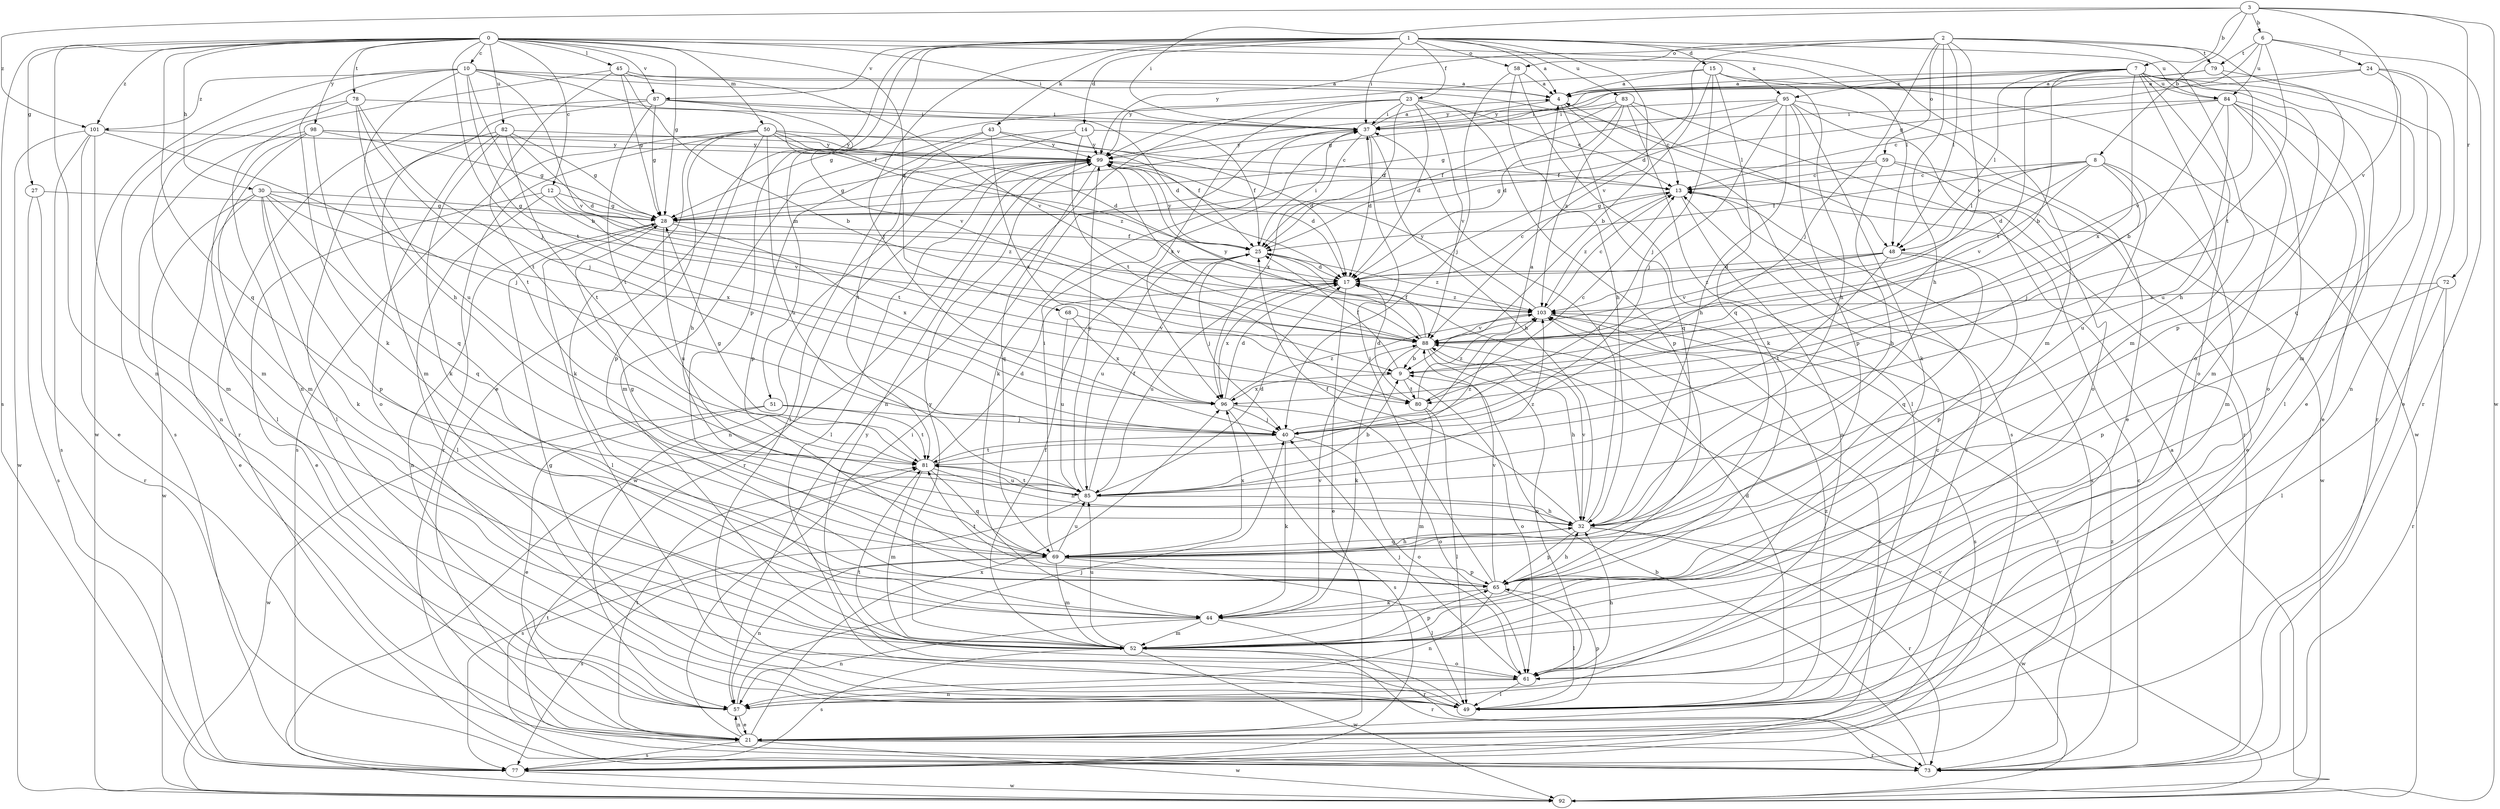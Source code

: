 strict digraph  {
0;
1;
2;
3;
4;
6;
7;
8;
9;
10;
12;
13;
14;
15;
17;
21;
23;
24;
25;
27;
28;
30;
32;
37;
40;
43;
44;
45;
48;
49;
50;
51;
52;
57;
58;
59;
61;
65;
68;
69;
72;
73;
77;
78;
79;
80;
81;
82;
83;
84;
85;
87;
88;
92;
95;
96;
98;
99;
101;
103;
0 -> 10  [label=c];
0 -> 12  [label=c];
0 -> 27  [label=g];
0 -> 28  [label=g];
0 -> 30  [label=h];
0 -> 37  [label=i];
0 -> 40  [label=j];
0 -> 45  [label=l];
0 -> 48  [label=l];
0 -> 50  [label=m];
0 -> 57  [label=n];
0 -> 68  [label=q];
0 -> 69  [label=q];
0 -> 77  [label=s];
0 -> 78  [label=t];
0 -> 82  [label=u];
0 -> 87  [label=v];
0 -> 95  [label=x];
0 -> 98  [label=y];
0 -> 101  [label=z];
1 -> 4  [label=a];
1 -> 14  [label=d];
1 -> 15  [label=d];
1 -> 21  [label=e];
1 -> 23  [label=f];
1 -> 37  [label=i];
1 -> 40  [label=j];
1 -> 43  [label=k];
1 -> 51  [label=m];
1 -> 52  [label=m];
1 -> 58  [label=o];
1 -> 65  [label=p];
1 -> 83  [label=u];
1 -> 84  [label=u];
1 -> 87  [label=v];
1 -> 88  [label=v];
2 -> 17  [label=d];
2 -> 32  [label=h];
2 -> 40  [label=j];
2 -> 48  [label=l];
2 -> 52  [label=m];
2 -> 58  [label=o];
2 -> 59  [label=o];
2 -> 61  [label=o];
2 -> 79  [label=t];
2 -> 88  [label=v];
2 -> 99  [label=y];
3 -> 6  [label=b];
3 -> 7  [label=b];
3 -> 8  [label=b];
3 -> 37  [label=i];
3 -> 72  [label=r];
3 -> 88  [label=v];
3 -> 92  [label=w];
3 -> 101  [label=z];
4 -> 37  [label=i];
4 -> 69  [label=q];
4 -> 77  [label=s];
6 -> 24  [label=f];
6 -> 28  [label=g];
6 -> 73  [label=r];
6 -> 79  [label=t];
6 -> 80  [label=t];
6 -> 84  [label=u];
7 -> 4  [label=a];
7 -> 9  [label=b];
7 -> 21  [label=e];
7 -> 28  [label=g];
7 -> 32  [label=h];
7 -> 48  [label=l];
7 -> 52  [label=m];
7 -> 61  [label=o];
7 -> 65  [label=p];
7 -> 80  [label=t];
7 -> 84  [label=u];
7 -> 95  [label=x];
7 -> 96  [label=x];
8 -> 13  [label=c];
8 -> 17  [label=d];
8 -> 25  [label=f];
8 -> 40  [label=j];
8 -> 48  [label=l];
8 -> 52  [label=m];
8 -> 85  [label=u];
8 -> 88  [label=v];
9 -> 25  [label=f];
9 -> 61  [label=o];
9 -> 80  [label=t];
9 -> 96  [label=x];
10 -> 4  [label=a];
10 -> 9  [label=b];
10 -> 25  [label=f];
10 -> 32  [label=h];
10 -> 44  [label=k];
10 -> 48  [label=l];
10 -> 80  [label=t];
10 -> 88  [label=v];
10 -> 92  [label=w];
10 -> 101  [label=z];
12 -> 21  [label=e];
12 -> 28  [label=g];
12 -> 49  [label=l];
12 -> 80  [label=t];
12 -> 103  [label=z];
13 -> 28  [label=g];
13 -> 61  [label=o];
13 -> 77  [label=s];
13 -> 103  [label=z];
14 -> 25  [label=f];
14 -> 49  [label=l];
14 -> 80  [label=t];
14 -> 81  [label=t];
14 -> 99  [label=y];
15 -> 4  [label=a];
15 -> 9  [label=b];
15 -> 32  [label=h];
15 -> 40  [label=j];
15 -> 69  [label=q];
15 -> 92  [label=w];
15 -> 99  [label=y];
17 -> 13  [label=c];
17 -> 21  [label=e];
17 -> 85  [label=u];
17 -> 96  [label=x];
17 -> 103  [label=z];
21 -> 37  [label=i];
21 -> 57  [label=n];
21 -> 73  [label=r];
21 -> 77  [label=s];
21 -> 81  [label=t];
21 -> 92  [label=w];
21 -> 96  [label=x];
23 -> 13  [label=c];
23 -> 17  [label=d];
23 -> 25  [label=f];
23 -> 28  [label=g];
23 -> 37  [label=i];
23 -> 57  [label=n];
23 -> 65  [label=p];
23 -> 88  [label=v];
23 -> 96  [label=x];
24 -> 4  [label=a];
24 -> 21  [label=e];
24 -> 57  [label=n];
24 -> 69  [label=q];
24 -> 99  [label=y];
25 -> 17  [label=d];
25 -> 37  [label=i];
25 -> 40  [label=j];
25 -> 85  [label=u];
25 -> 99  [label=y];
25 -> 103  [label=z];
27 -> 28  [label=g];
27 -> 73  [label=r];
27 -> 77  [label=s];
28 -> 25  [label=f];
28 -> 49  [label=l];
28 -> 57  [label=n];
28 -> 85  [label=u];
28 -> 96  [label=x];
30 -> 21  [label=e];
30 -> 28  [label=g];
30 -> 44  [label=k];
30 -> 65  [label=p];
30 -> 69  [label=q];
30 -> 88  [label=v];
30 -> 92  [label=w];
30 -> 96  [label=x];
32 -> 25  [label=f];
32 -> 37  [label=i];
32 -> 65  [label=p];
32 -> 69  [label=q];
32 -> 73  [label=r];
32 -> 88  [label=v];
32 -> 92  [label=w];
37 -> 4  [label=a];
37 -> 17  [label=d];
37 -> 32  [label=h];
37 -> 44  [label=k];
37 -> 96  [label=x];
37 -> 99  [label=y];
40 -> 4  [label=a];
40 -> 44  [label=k];
40 -> 61  [label=o];
40 -> 81  [label=t];
43 -> 17  [label=d];
43 -> 52  [label=m];
43 -> 65  [label=p];
43 -> 96  [label=x];
43 -> 99  [label=y];
44 -> 52  [label=m];
44 -> 57  [label=n];
44 -> 73  [label=r];
44 -> 88  [label=v];
45 -> 4  [label=a];
45 -> 9  [label=b];
45 -> 28  [label=g];
45 -> 57  [label=n];
45 -> 81  [label=t];
45 -> 88  [label=v];
48 -> 17  [label=d];
48 -> 65  [label=p];
48 -> 69  [label=q];
48 -> 81  [label=t];
48 -> 88  [label=v];
48 -> 103  [label=z];
49 -> 13  [label=c];
49 -> 17  [label=d];
49 -> 28  [label=g];
49 -> 65  [label=p];
49 -> 99  [label=y];
49 -> 103  [label=z];
50 -> 17  [label=d];
50 -> 25  [label=f];
50 -> 32  [label=h];
50 -> 44  [label=k];
50 -> 65  [label=p];
50 -> 73  [label=r];
50 -> 77  [label=s];
50 -> 85  [label=u];
50 -> 99  [label=y];
50 -> 103  [label=z];
51 -> 21  [label=e];
51 -> 40  [label=j];
51 -> 81  [label=t];
51 -> 92  [label=w];
52 -> 25  [label=f];
52 -> 61  [label=o];
52 -> 65  [label=p];
52 -> 73  [label=r];
52 -> 77  [label=s];
52 -> 85  [label=u];
52 -> 92  [label=w];
52 -> 99  [label=y];
57 -> 13  [label=c];
57 -> 21  [label=e];
57 -> 40  [label=j];
58 -> 4  [label=a];
58 -> 32  [label=h];
58 -> 40  [label=j];
58 -> 44  [label=k];
59 -> 13  [label=c];
59 -> 21  [label=e];
59 -> 28  [label=g];
59 -> 32  [label=h];
59 -> 92  [label=w];
61 -> 32  [label=h];
61 -> 40  [label=j];
61 -> 49  [label=l];
61 -> 57  [label=n];
61 -> 81  [label=t];
65 -> 32  [label=h];
65 -> 37  [label=i];
65 -> 44  [label=k];
65 -> 49  [label=l];
65 -> 57  [label=n];
65 -> 81  [label=t];
65 -> 88  [label=v];
68 -> 85  [label=u];
68 -> 88  [label=v];
68 -> 96  [label=x];
69 -> 28  [label=g];
69 -> 32  [label=h];
69 -> 37  [label=i];
69 -> 49  [label=l];
69 -> 52  [label=m];
69 -> 57  [label=n];
69 -> 65  [label=p];
69 -> 77  [label=s];
69 -> 85  [label=u];
69 -> 96  [label=x];
72 -> 49  [label=l];
72 -> 65  [label=p];
72 -> 73  [label=r];
72 -> 103  [label=z];
73 -> 9  [label=b];
73 -> 13  [label=c];
73 -> 81  [label=t];
73 -> 103  [label=z];
77 -> 92  [label=w];
77 -> 103  [label=z];
78 -> 37  [label=i];
78 -> 40  [label=j];
78 -> 52  [label=m];
78 -> 77  [label=s];
78 -> 81  [label=t];
78 -> 85  [label=u];
79 -> 4  [label=a];
79 -> 73  [label=r];
79 -> 88  [label=v];
79 -> 99  [label=y];
80 -> 13  [label=c];
80 -> 17  [label=d];
80 -> 49  [label=l];
80 -> 52  [label=m];
80 -> 103  [label=z];
81 -> 17  [label=d];
81 -> 28  [label=g];
81 -> 32  [label=h];
81 -> 52  [label=m];
81 -> 69  [label=q];
81 -> 85  [label=u];
81 -> 103  [label=z];
82 -> 17  [label=d];
82 -> 28  [label=g];
82 -> 44  [label=k];
82 -> 49  [label=l];
82 -> 61  [label=o];
82 -> 81  [label=t];
82 -> 99  [label=y];
83 -> 13  [label=c];
83 -> 17  [label=d];
83 -> 25  [label=f];
83 -> 37  [label=i];
83 -> 49  [label=l];
83 -> 73  [label=r];
83 -> 103  [label=z];
84 -> 9  [label=b];
84 -> 13  [label=c];
84 -> 21  [label=e];
84 -> 37  [label=i];
84 -> 49  [label=l];
84 -> 52  [label=m];
84 -> 61  [label=o];
84 -> 85  [label=u];
85 -> 9  [label=b];
85 -> 17  [label=d];
85 -> 25  [label=f];
85 -> 32  [label=h];
85 -> 77  [label=s];
85 -> 81  [label=t];
85 -> 99  [label=y];
85 -> 103  [label=z];
87 -> 17  [label=d];
87 -> 28  [label=g];
87 -> 37  [label=i];
87 -> 52  [label=m];
87 -> 73  [label=r];
87 -> 81  [label=t];
87 -> 88  [label=v];
88 -> 9  [label=b];
88 -> 25  [label=f];
88 -> 32  [label=h];
88 -> 44  [label=k];
88 -> 61  [label=o];
88 -> 99  [label=y];
92 -> 4  [label=a];
92 -> 88  [label=v];
95 -> 21  [label=e];
95 -> 25  [label=f];
95 -> 28  [label=g];
95 -> 32  [label=h];
95 -> 37  [label=i];
95 -> 40  [label=j];
95 -> 44  [label=k];
95 -> 61  [label=o];
95 -> 65  [label=p];
96 -> 17  [label=d];
96 -> 40  [label=j];
96 -> 61  [label=o];
96 -> 77  [label=s];
96 -> 103  [label=z];
98 -> 13  [label=c];
98 -> 28  [label=g];
98 -> 49  [label=l];
98 -> 52  [label=m];
98 -> 57  [label=n];
98 -> 69  [label=q];
98 -> 99  [label=y];
99 -> 13  [label=c];
99 -> 17  [label=d];
99 -> 28  [label=g];
99 -> 49  [label=l];
99 -> 57  [label=n];
99 -> 69  [label=q];
99 -> 73  [label=r];
99 -> 88  [label=v];
99 -> 92  [label=w];
101 -> 21  [label=e];
101 -> 40  [label=j];
101 -> 52  [label=m];
101 -> 77  [label=s];
101 -> 92  [label=w];
101 -> 99  [label=y];
103 -> 13  [label=c];
103 -> 73  [label=r];
103 -> 77  [label=s];
103 -> 88  [label=v];
103 -> 99  [label=y];
}
